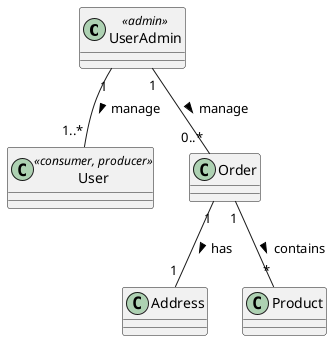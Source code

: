 @startuml

class UserAdmin <<admin>> {}
class User <<consumer, producer>>
class Address {}

' Product Classes
class Product {}
' Order Classes
class Order {}


' User-Role Relationship
UserAdmin "1" -- "1..*" User : manage >
' User-Address Relationship
UserAdmin "1" -- "0..*" Order : manage >
' Associations
Order "1" -- "1" Address : has >
Order "1" -- "*" Product : contains >

@enduml